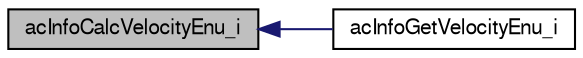 digraph "acInfoCalcVelocityEnu_i"
{
  edge [fontname="FreeSans",fontsize="10",labelfontname="FreeSans",labelfontsize="10"];
  node [fontname="FreeSans",fontsize="10",shape=record];
  rankdir="LR";
  Node1 [label="acInfoCalcVelocityEnu_i",height=0.2,width=0.4,color="black", fillcolor="grey75", style="filled", fontcolor="black"];
  Node1 -> Node2 [dir="back",color="midnightblue",fontsize="10",style="solid",fontname="FreeSans"];
  Node2 [label="acInfoGetVelocityEnu_i",height=0.2,width=0.4,color="black", fillcolor="white", style="filled",URL="$group__ac__info.html#ga507c152d1d8d3746b704c1e7f8c35bc0",tooltip="Get position from ENU coordinates (int). "];
}
